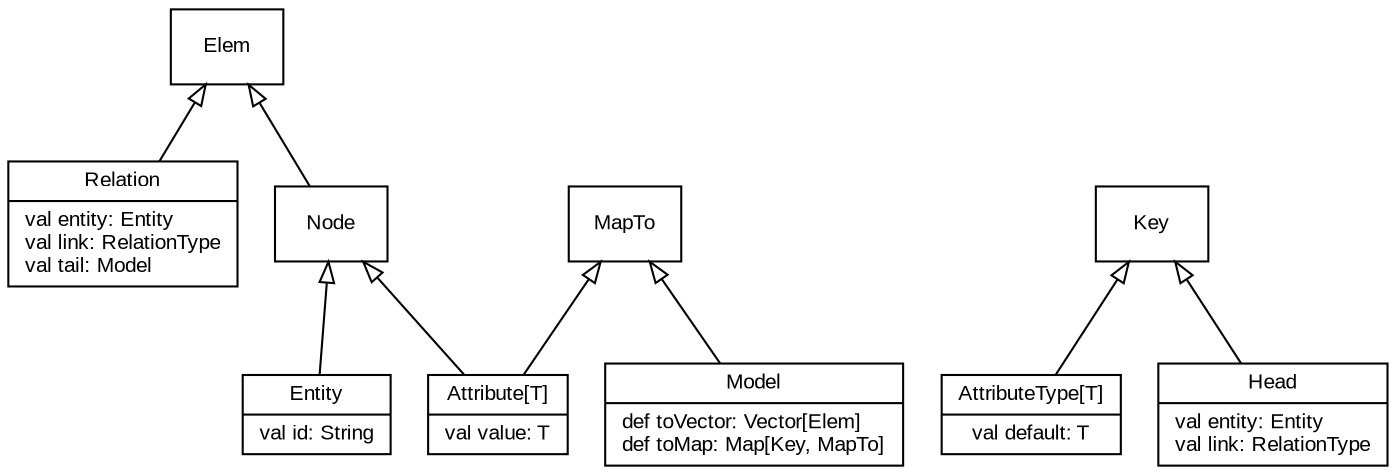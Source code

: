 /*     
**                  _______        
**                 |__   __|   reqT - a free requriements engineering tool  
**   _ __  ___   __ _ | |      (c) 2011-2014, Lund University  
**  |  __|/ _ \ / _  || |      http://reqT.org
**  | |  |  __/| (_| || |   
**  |_|   \___| \__  ||_|   
**                 | |      
**                 |_|      
** reqT is open source, licensed under the BSD 2-clause license: 
** http://opensource.org/licenses/bsd-license.php 
***************************************************************************/

digraph G { /* dot -T svg -o assets/img/metamodel-with-key.svg metamodel-with-key.dot */
  fontname = "Arial"
  fontsize = 10
  rankdir = "BT"
  ordering = "out"
  nojustify = true

  node [
    fontname = "Arial"
    fontsize = 10
    shape = "record"
  ]

  edge [
    fontname = "Arial"
    fontsize = 10
    arrowhead = "empty"
  ]
 
  { rank = same; Elem;  }
  { rank = same; Relation; Node_; MapTo; Key;}
  { rank = same;  Attribute; Entity; AttributeType; Head; Model;}

  Node_ [label = "Node"]
  MapTo [label = "MapTo"]  //or Item or Mapped or
  Attribute [label = "{Attribute[T]|val value: T}"]
  AttributeType [label = "{AttributeType[T]|val default: T}"]
  Entity [label = "{Entity|val id: String}"]
  Relation [label = "{Relation|val entity: Entity\lval link: RelationType\lval tail: Model\l }"]
  Head [label = "{Head|val entity: Entity\lval link: RelationType\l }"]
  Model [label = "{Model|def toVector: Vector[Elem]\ldef toMap: Map[Key, MapTo] }"]

  Node_ -> Elem
  Relation -> Elem
  Attribute -> Node_
  Attribute -> MapTo
  Entity -> Node_
  
  Model -> MapTo
  
  AttributeType -> Key
  Head -> Key
  
}